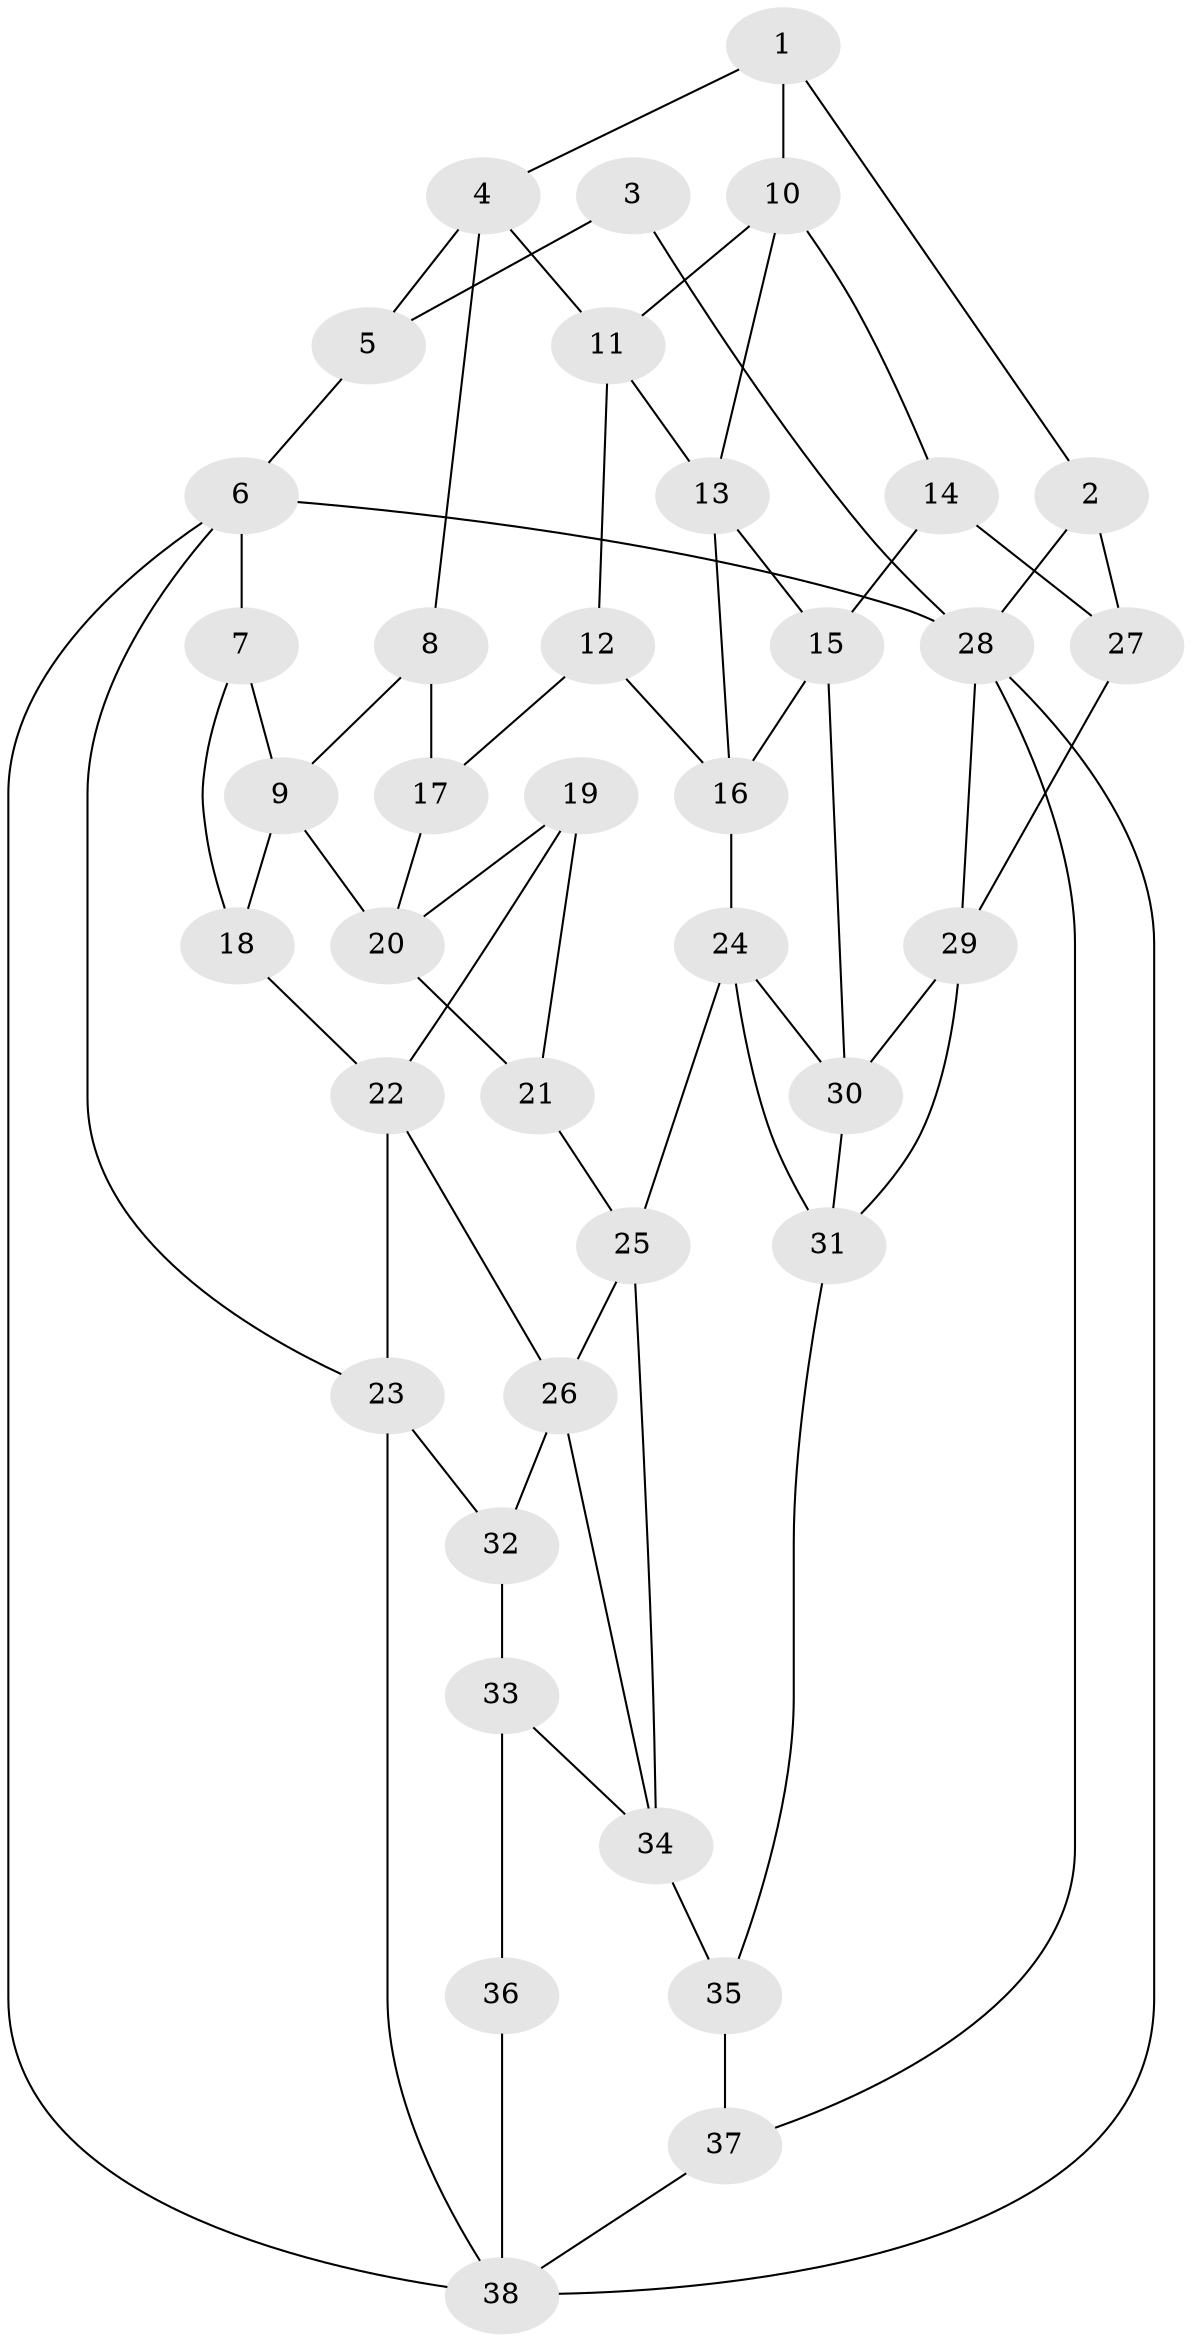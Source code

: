 // original degree distribution, {3: 0.04225352112676056, 4: 0.2535211267605634, 5: 0.4647887323943662, 6: 0.23943661971830985}
// Generated by graph-tools (version 1.1) at 2025/27/03/09/25 03:27:15]
// undirected, 38 vertices, 68 edges
graph export_dot {
graph [start="1"]
  node [color=gray90,style=filled];
  1;
  2;
  3;
  4;
  5;
  6;
  7;
  8;
  9;
  10;
  11;
  12;
  13;
  14;
  15;
  16;
  17;
  18;
  19;
  20;
  21;
  22;
  23;
  24;
  25;
  26;
  27;
  28;
  29;
  30;
  31;
  32;
  33;
  34;
  35;
  36;
  37;
  38;
  1 -- 2 [weight=1.0];
  1 -- 4 [weight=1.0];
  1 -- 10 [weight=1.0];
  2 -- 27 [weight=1.0];
  2 -- 28 [weight=1.0];
  3 -- 5 [weight=1.0];
  3 -- 28 [weight=1.0];
  4 -- 5 [weight=1.0];
  4 -- 8 [weight=1.0];
  4 -- 11 [weight=1.0];
  5 -- 6 [weight=1.0];
  6 -- 7 [weight=1.0];
  6 -- 23 [weight=1.0];
  6 -- 28 [weight=1.0];
  6 -- 38 [weight=1.0];
  7 -- 9 [weight=1.0];
  7 -- 18 [weight=1.0];
  8 -- 9 [weight=1.0];
  8 -- 17 [weight=2.0];
  9 -- 18 [weight=1.0];
  9 -- 20 [weight=1.0];
  10 -- 11 [weight=1.0];
  10 -- 13 [weight=1.0];
  10 -- 14 [weight=1.0];
  11 -- 12 [weight=1.0];
  11 -- 13 [weight=1.0];
  12 -- 16 [weight=1.0];
  12 -- 17 [weight=1.0];
  13 -- 15 [weight=1.0];
  13 -- 16 [weight=1.0];
  14 -- 15 [weight=1.0];
  14 -- 27 [weight=2.0];
  15 -- 16 [weight=1.0];
  15 -- 30 [weight=1.0];
  16 -- 24 [weight=1.0];
  17 -- 20 [weight=1.0];
  18 -- 22 [weight=1.0];
  19 -- 20 [weight=1.0];
  19 -- 21 [weight=2.0];
  19 -- 22 [weight=1.0];
  20 -- 21 [weight=1.0];
  21 -- 25 [weight=1.0];
  22 -- 23 [weight=1.0];
  22 -- 26 [weight=1.0];
  23 -- 32 [weight=1.0];
  23 -- 38 [weight=1.0];
  24 -- 25 [weight=1.0];
  24 -- 30 [weight=1.0];
  24 -- 31 [weight=1.0];
  25 -- 26 [weight=1.0];
  25 -- 34 [weight=1.0];
  26 -- 32 [weight=1.0];
  26 -- 34 [weight=1.0];
  27 -- 29 [weight=1.0];
  28 -- 29 [weight=1.0];
  28 -- 37 [weight=1.0];
  28 -- 38 [weight=1.0];
  29 -- 30 [weight=1.0];
  29 -- 31 [weight=1.0];
  30 -- 31 [weight=1.0];
  31 -- 35 [weight=1.0];
  32 -- 33 [weight=1.0];
  33 -- 34 [weight=1.0];
  33 -- 36 [weight=2.0];
  34 -- 35 [weight=1.0];
  35 -- 37 [weight=2.0];
  36 -- 38 [weight=2.0];
  37 -- 38 [weight=1.0];
}
